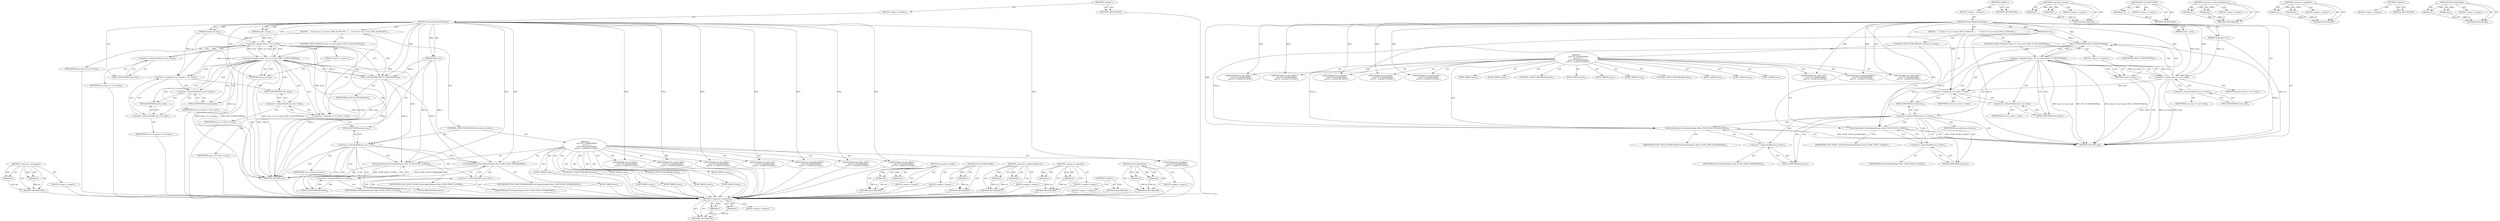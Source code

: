 digraph "FlowUpdateState" {
vulnerable_102 [label=<(METHOD,&lt;operator&gt;.assignment)>];
vulnerable_103 [label=<(PARAM,p1)>];
vulnerable_104 [label=<(PARAM,p2)>];
vulnerable_105 [label=<(BLOCK,&lt;empty&gt;,&lt;empty&gt;)>];
vulnerable_106 [label=<(METHOD_RETURN,ANY)>];
vulnerable_6 [label=<(METHOD,&lt;global&gt;)<SUB>1</SUB>>];
vulnerable_7 [label=<(BLOCK,&lt;empty&gt;,&lt;empty&gt;)<SUB>1</SUB>>];
vulnerable_8 [label=<(METHOD,StreamTcpPacketSetState)<SUB>1</SUB>>];
vulnerable_9 [label=<(PARAM,Packet *p)<SUB>1</SUB>>];
vulnerable_10 [label=<(PARAM,TcpSession *ssn)<SUB>1</SUB>>];
vulnerable_11 [label=<(PARAM,uint8_t state)<SUB>2</SUB>>];
vulnerable_12 [label=<(BLOCK,{
     if (state == ssn-&gt;state || PKT_IS_PSEUDO...,{
     if (state == ssn-&gt;state || PKT_IS_PSEUDO...)<SUB>3</SUB>>];
vulnerable_13 [label=<(CONTROL_STRUCTURE,IF,if (state == ssn-&gt;state || PKT_IS_PSEUDOPKT(p)))<SUB>4</SUB>>];
vulnerable_14 [label=<(&lt;operator&gt;.logicalOr,state == ssn-&gt;state || PKT_IS_PSEUDOPKT(p))<SUB>4</SUB>>];
vulnerable_15 [label=<(&lt;operator&gt;.equals,state == ssn-&gt;state)<SUB>4</SUB>>];
vulnerable_16 [label=<(IDENTIFIER,state,state == ssn-&gt;state)<SUB>4</SUB>>];
vulnerable_17 [label=<(&lt;operator&gt;.indirectFieldAccess,ssn-&gt;state)<SUB>4</SUB>>];
vulnerable_18 [label=<(IDENTIFIER,ssn,state == ssn-&gt;state)<SUB>4</SUB>>];
vulnerable_19 [label=<(FIELD_IDENTIFIER,state,state)<SUB>4</SUB>>];
vulnerable_20 [label=<(PKT_IS_PSEUDOPKT,PKT_IS_PSEUDOPKT(p))<SUB>4</SUB>>];
vulnerable_21 [label=<(IDENTIFIER,p,PKT_IS_PSEUDOPKT(p))<SUB>4</SUB>>];
vulnerable_22 [label=<(BLOCK,&lt;empty&gt;,&lt;empty&gt;)<SUB>5</SUB>>];
vulnerable_23 [label=<(RETURN,return;,return;)<SUB>5</SUB>>];
vulnerable_24 [label=<(&lt;operator&gt;.assignment,ssn-&gt;state = state)<SUB>7</SUB>>];
vulnerable_25 [label=<(&lt;operator&gt;.indirectFieldAccess,ssn-&gt;state)<SUB>7</SUB>>];
vulnerable_26 [label=<(IDENTIFIER,ssn,ssn-&gt;state = state)<SUB>7</SUB>>];
vulnerable_27 [label=<(FIELD_IDENTIFIER,state,state)<SUB>7</SUB>>];
vulnerable_28 [label=<(IDENTIFIER,state,ssn-&gt;state = state)<SUB>7</SUB>>];
vulnerable_29 [label=<(CONTROL_STRUCTURE,SWITCH,switch(ssn-&gt;state))<SUB>10</SUB>>];
vulnerable_30 [label=<(&lt;operator&gt;.indirectFieldAccess,ssn-&gt;state)<SUB>10</SUB>>];
vulnerable_31 [label=<(IDENTIFIER,ssn,switch(ssn-&gt;state))<SUB>10</SUB>>];
vulnerable_32 [label=<(FIELD_IDENTIFIER,state,state)<SUB>10</SUB>>];
vulnerable_33 [label="<(BLOCK,{
        case TCP_ESTABLISHED:
        case TC...,{
        case TCP_ESTABLISHED:
        case TC...)<SUB>10</SUB>>"];
vulnerable_34 [label=<(JUMP_TARGET,case)<SUB>11</SUB>>];
vulnerable_35 [label="<(IDENTIFIER,TCP_ESTABLISHED,{
        case TCP_ESTABLISHED:
        case TC...)<SUB>11</SUB>>"];
vulnerable_36 [label=<(JUMP_TARGET,case)<SUB>12</SUB>>];
vulnerable_37 [label="<(IDENTIFIER,TCP_FIN_WAIT1,{
        case TCP_ESTABLISHED:
        case TC...)<SUB>12</SUB>>"];
vulnerable_38 [label=<(JUMP_TARGET,case)<SUB>13</SUB>>];
vulnerable_39 [label="<(IDENTIFIER,TCP_FIN_WAIT2,{
        case TCP_ESTABLISHED:
        case TC...)<SUB>13</SUB>>"];
vulnerable_40 [label=<(JUMP_TARGET,case)<SUB>14</SUB>>];
vulnerable_41 [label="<(IDENTIFIER,TCP_CLOSING,{
        case TCP_ESTABLISHED:
        case TC...)<SUB>14</SUB>>"];
vulnerable_42 [label=<(JUMP_TARGET,case)<SUB>15</SUB>>];
vulnerable_43 [label="<(IDENTIFIER,TCP_CLOSE_WAIT,{
        case TCP_ESTABLISHED:
        case TC...)<SUB>15</SUB>>"];
vulnerable_44 [label=<(FlowUpdateState,FlowUpdateState(p-&gt;flow, FLOW_STATE_ESTABLISHED))<SUB>16</SUB>>];
vulnerable_45 [label=<(&lt;operator&gt;.indirectFieldAccess,p-&gt;flow)<SUB>16</SUB>>];
vulnerable_46 [label=<(IDENTIFIER,p,FlowUpdateState(p-&gt;flow, FLOW_STATE_ESTABLISHED))<SUB>16</SUB>>];
vulnerable_47 [label=<(FIELD_IDENTIFIER,flow,flow)<SUB>16</SUB>>];
vulnerable_48 [label=<(IDENTIFIER,FLOW_STATE_ESTABLISHED,FlowUpdateState(p-&gt;flow, FLOW_STATE_ESTABLISHED))<SUB>16</SUB>>];
vulnerable_49 [label=<(CONTROL_STRUCTURE,BREAK,break;)<SUB>17</SUB>>];
vulnerable_50 [label=<(JUMP_TARGET,case)<SUB>18</SUB>>];
vulnerable_51 [label="<(IDENTIFIER,TCP_LAST_ACK,{
        case TCP_ESTABLISHED:
        case TC...)<SUB>18</SUB>>"];
vulnerable_52 [label=<(JUMP_TARGET,case)<SUB>19</SUB>>];
vulnerable_53 [label="<(IDENTIFIER,TCP_TIME_WAIT,{
        case TCP_ESTABLISHED:
        case TC...)<SUB>19</SUB>>"];
vulnerable_54 [label=<(JUMP_TARGET,case)<SUB>20</SUB>>];
vulnerable_55 [label="<(IDENTIFIER,TCP_CLOSED,{
        case TCP_ESTABLISHED:
        case TC...)<SUB>20</SUB>>"];
vulnerable_56 [label=<(FlowUpdateState,FlowUpdateState(p-&gt;flow, FLOW_STATE_CLOSED))<SUB>21</SUB>>];
vulnerable_57 [label=<(&lt;operator&gt;.indirectFieldAccess,p-&gt;flow)<SUB>21</SUB>>];
vulnerable_58 [label=<(IDENTIFIER,p,FlowUpdateState(p-&gt;flow, FLOW_STATE_CLOSED))<SUB>21</SUB>>];
vulnerable_59 [label=<(FIELD_IDENTIFIER,flow,flow)<SUB>21</SUB>>];
vulnerable_60 [label=<(IDENTIFIER,FLOW_STATE_CLOSED,FlowUpdateState(p-&gt;flow, FLOW_STATE_CLOSED))<SUB>21</SUB>>];
vulnerable_61 [label=<(CONTROL_STRUCTURE,BREAK,break;)<SUB>22</SUB>>];
vulnerable_62 [label=<(METHOD_RETURN,void)<SUB>1</SUB>>];
vulnerable_64 [label=<(METHOD_RETURN,ANY)<SUB>1</SUB>>];
vulnerable_88 [label=<(METHOD,&lt;operator&gt;.equals)>];
vulnerable_89 [label=<(PARAM,p1)>];
vulnerable_90 [label=<(PARAM,p2)>];
vulnerable_91 [label=<(BLOCK,&lt;empty&gt;,&lt;empty&gt;)>];
vulnerable_92 [label=<(METHOD_RETURN,ANY)>];
vulnerable_98 [label=<(METHOD,PKT_IS_PSEUDOPKT)>];
vulnerable_99 [label=<(PARAM,p1)>];
vulnerable_100 [label=<(BLOCK,&lt;empty&gt;,&lt;empty&gt;)>];
vulnerable_101 [label=<(METHOD_RETURN,ANY)>];
vulnerable_93 [label=<(METHOD,&lt;operator&gt;.indirectFieldAccess)>];
vulnerable_94 [label=<(PARAM,p1)>];
vulnerable_95 [label=<(PARAM,p2)>];
vulnerable_96 [label=<(BLOCK,&lt;empty&gt;,&lt;empty&gt;)>];
vulnerable_97 [label=<(METHOD_RETURN,ANY)>];
vulnerable_83 [label=<(METHOD,&lt;operator&gt;.logicalOr)>];
vulnerable_84 [label=<(PARAM,p1)>];
vulnerable_85 [label=<(PARAM,p2)>];
vulnerable_86 [label=<(BLOCK,&lt;empty&gt;,&lt;empty&gt;)>];
vulnerable_87 [label=<(METHOD_RETURN,ANY)>];
vulnerable_77 [label=<(METHOD,&lt;global&gt;)<SUB>1</SUB>>];
vulnerable_78 [label=<(BLOCK,&lt;empty&gt;,&lt;empty&gt;)>];
vulnerable_79 [label=<(METHOD_RETURN,ANY)>];
vulnerable_107 [label=<(METHOD,FlowUpdateState)>];
vulnerable_108 [label=<(PARAM,p1)>];
vulnerable_109 [label=<(PARAM,p2)>];
vulnerable_110 [label=<(BLOCK,&lt;empty&gt;,&lt;empty&gt;)>];
vulnerable_111 [label=<(METHOD_RETURN,ANY)>];
fixed_109 [label=<(METHOD,&lt;operator&gt;.assignment)>];
fixed_110 [label=<(PARAM,p1)>];
fixed_111 [label=<(PARAM,p2)>];
fixed_112 [label=<(BLOCK,&lt;empty&gt;,&lt;empty&gt;)>];
fixed_113 [label=<(METHOD_RETURN,ANY)>];
fixed_6 [label=<(METHOD,&lt;global&gt;)<SUB>1</SUB>>];
fixed_7 [label=<(BLOCK,&lt;empty&gt;,&lt;empty&gt;)<SUB>1</SUB>>];
fixed_8 [label=<(METHOD,StreamTcpPacketSetState)<SUB>1</SUB>>];
fixed_9 [label=<(PARAM,Packet *p)<SUB>1</SUB>>];
fixed_10 [label=<(PARAM,TcpSession *ssn)<SUB>1</SUB>>];
fixed_11 [label=<(PARAM,uint8_t state)<SUB>2</SUB>>];
fixed_12 [label=<(BLOCK,{
     if (state == ssn-&gt;state || PKT_IS_PSEUDO...,{
     if (state == ssn-&gt;state || PKT_IS_PSEUDO...)<SUB>3</SUB>>];
fixed_13 [label=<(CONTROL_STRUCTURE,IF,if (state == ssn-&gt;state || PKT_IS_PSEUDOPKT(p)))<SUB>4</SUB>>];
fixed_14 [label=<(&lt;operator&gt;.logicalOr,state == ssn-&gt;state || PKT_IS_PSEUDOPKT(p))<SUB>4</SUB>>];
fixed_15 [label=<(&lt;operator&gt;.equals,state == ssn-&gt;state)<SUB>4</SUB>>];
fixed_16 [label=<(IDENTIFIER,state,state == ssn-&gt;state)<SUB>4</SUB>>];
fixed_17 [label=<(&lt;operator&gt;.indirectFieldAccess,ssn-&gt;state)<SUB>4</SUB>>];
fixed_18 [label=<(IDENTIFIER,ssn,state == ssn-&gt;state)<SUB>4</SUB>>];
fixed_19 [label=<(FIELD_IDENTIFIER,state,state)<SUB>4</SUB>>];
fixed_20 [label=<(PKT_IS_PSEUDOPKT,PKT_IS_PSEUDOPKT(p))<SUB>4</SUB>>];
fixed_21 [label=<(IDENTIFIER,p,PKT_IS_PSEUDOPKT(p))<SUB>4</SUB>>];
fixed_22 [label=<(BLOCK,&lt;empty&gt;,&lt;empty&gt;)<SUB>5</SUB>>];
fixed_23 [label=<(RETURN,return;,return;)<SUB>5</SUB>>];
fixed_24 [label=<(&lt;operator&gt;.assignment,ssn-&gt;pstate = ssn-&gt;state)<SUB>7</SUB>>];
fixed_25 [label=<(&lt;operator&gt;.indirectFieldAccess,ssn-&gt;pstate)<SUB>7</SUB>>];
fixed_26 [label=<(IDENTIFIER,ssn,ssn-&gt;pstate = ssn-&gt;state)<SUB>7</SUB>>];
fixed_27 [label=<(FIELD_IDENTIFIER,pstate,pstate)<SUB>7</SUB>>];
fixed_28 [label=<(&lt;operator&gt;.indirectFieldAccess,ssn-&gt;state)<SUB>7</SUB>>];
fixed_29 [label=<(IDENTIFIER,ssn,ssn-&gt;pstate = ssn-&gt;state)<SUB>7</SUB>>];
fixed_30 [label=<(FIELD_IDENTIFIER,state,state)<SUB>7</SUB>>];
fixed_31 [label=<(&lt;operator&gt;.assignment,ssn-&gt;state = state)<SUB>8</SUB>>];
fixed_32 [label=<(&lt;operator&gt;.indirectFieldAccess,ssn-&gt;state)<SUB>8</SUB>>];
fixed_33 [label=<(IDENTIFIER,ssn,ssn-&gt;state = state)<SUB>8</SUB>>];
fixed_34 [label=<(FIELD_IDENTIFIER,state,state)<SUB>8</SUB>>];
fixed_35 [label=<(IDENTIFIER,state,ssn-&gt;state = state)<SUB>8</SUB>>];
fixed_36 [label=<(CONTROL_STRUCTURE,SWITCH,switch(ssn-&gt;state))<SUB>11</SUB>>];
fixed_37 [label=<(&lt;operator&gt;.indirectFieldAccess,ssn-&gt;state)<SUB>11</SUB>>];
fixed_38 [label=<(IDENTIFIER,ssn,switch(ssn-&gt;state))<SUB>11</SUB>>];
fixed_39 [label=<(FIELD_IDENTIFIER,state,state)<SUB>11</SUB>>];
fixed_40 [label="<(BLOCK,{
        case TCP_ESTABLISHED:
        case TC...,{
        case TCP_ESTABLISHED:
        case TC...)<SUB>11</SUB>>"];
fixed_41 [label=<(JUMP_TARGET,case)<SUB>12</SUB>>];
fixed_42 [label="<(IDENTIFIER,TCP_ESTABLISHED,{
        case TCP_ESTABLISHED:
        case TC...)<SUB>12</SUB>>"];
fixed_43 [label=<(JUMP_TARGET,case)<SUB>13</SUB>>];
fixed_44 [label="<(IDENTIFIER,TCP_FIN_WAIT1,{
        case TCP_ESTABLISHED:
        case TC...)<SUB>13</SUB>>"];
fixed_45 [label=<(JUMP_TARGET,case)<SUB>14</SUB>>];
fixed_46 [label="<(IDENTIFIER,TCP_FIN_WAIT2,{
        case TCP_ESTABLISHED:
        case TC...)<SUB>14</SUB>>"];
fixed_47 [label=<(JUMP_TARGET,case)<SUB>15</SUB>>];
fixed_48 [label="<(IDENTIFIER,TCP_CLOSING,{
        case TCP_ESTABLISHED:
        case TC...)<SUB>15</SUB>>"];
fixed_49 [label=<(JUMP_TARGET,case)<SUB>16</SUB>>];
fixed_50 [label="<(IDENTIFIER,TCP_CLOSE_WAIT,{
        case TCP_ESTABLISHED:
        case TC...)<SUB>16</SUB>>"];
fixed_51 [label=<(FlowUpdateState,FlowUpdateState(p-&gt;flow, FLOW_STATE_ESTABLISHED))<SUB>17</SUB>>];
fixed_52 [label=<(&lt;operator&gt;.indirectFieldAccess,p-&gt;flow)<SUB>17</SUB>>];
fixed_53 [label=<(IDENTIFIER,p,FlowUpdateState(p-&gt;flow, FLOW_STATE_ESTABLISHED))<SUB>17</SUB>>];
fixed_54 [label=<(FIELD_IDENTIFIER,flow,flow)<SUB>17</SUB>>];
fixed_55 [label=<(IDENTIFIER,FLOW_STATE_ESTABLISHED,FlowUpdateState(p-&gt;flow, FLOW_STATE_ESTABLISHED))<SUB>17</SUB>>];
fixed_56 [label=<(CONTROL_STRUCTURE,BREAK,break;)<SUB>18</SUB>>];
fixed_57 [label=<(JUMP_TARGET,case)<SUB>19</SUB>>];
fixed_58 [label="<(IDENTIFIER,TCP_LAST_ACK,{
        case TCP_ESTABLISHED:
        case TC...)<SUB>19</SUB>>"];
fixed_59 [label=<(JUMP_TARGET,case)<SUB>20</SUB>>];
fixed_60 [label="<(IDENTIFIER,TCP_TIME_WAIT,{
        case TCP_ESTABLISHED:
        case TC...)<SUB>20</SUB>>"];
fixed_61 [label=<(JUMP_TARGET,case)<SUB>21</SUB>>];
fixed_62 [label="<(IDENTIFIER,TCP_CLOSED,{
        case TCP_ESTABLISHED:
        case TC...)<SUB>21</SUB>>"];
fixed_63 [label=<(FlowUpdateState,FlowUpdateState(p-&gt;flow, FLOW_STATE_CLOSED))<SUB>22</SUB>>];
fixed_64 [label=<(&lt;operator&gt;.indirectFieldAccess,p-&gt;flow)<SUB>22</SUB>>];
fixed_65 [label=<(IDENTIFIER,p,FlowUpdateState(p-&gt;flow, FLOW_STATE_CLOSED))<SUB>22</SUB>>];
fixed_66 [label=<(FIELD_IDENTIFIER,flow,flow)<SUB>22</SUB>>];
fixed_67 [label=<(IDENTIFIER,FLOW_STATE_CLOSED,FlowUpdateState(p-&gt;flow, FLOW_STATE_CLOSED))<SUB>22</SUB>>];
fixed_68 [label=<(CONTROL_STRUCTURE,BREAK,break;)<SUB>23</SUB>>];
fixed_69 [label=<(METHOD_RETURN,void)<SUB>1</SUB>>];
fixed_71 [label=<(METHOD_RETURN,ANY)<SUB>1</SUB>>];
fixed_95 [label=<(METHOD,&lt;operator&gt;.equals)>];
fixed_96 [label=<(PARAM,p1)>];
fixed_97 [label=<(PARAM,p2)>];
fixed_98 [label=<(BLOCK,&lt;empty&gt;,&lt;empty&gt;)>];
fixed_99 [label=<(METHOD_RETURN,ANY)>];
fixed_105 [label=<(METHOD,PKT_IS_PSEUDOPKT)>];
fixed_106 [label=<(PARAM,p1)>];
fixed_107 [label=<(BLOCK,&lt;empty&gt;,&lt;empty&gt;)>];
fixed_108 [label=<(METHOD_RETURN,ANY)>];
fixed_100 [label=<(METHOD,&lt;operator&gt;.indirectFieldAccess)>];
fixed_101 [label=<(PARAM,p1)>];
fixed_102 [label=<(PARAM,p2)>];
fixed_103 [label=<(BLOCK,&lt;empty&gt;,&lt;empty&gt;)>];
fixed_104 [label=<(METHOD_RETURN,ANY)>];
fixed_90 [label=<(METHOD,&lt;operator&gt;.logicalOr)>];
fixed_91 [label=<(PARAM,p1)>];
fixed_92 [label=<(PARAM,p2)>];
fixed_93 [label=<(BLOCK,&lt;empty&gt;,&lt;empty&gt;)>];
fixed_94 [label=<(METHOD_RETURN,ANY)>];
fixed_84 [label=<(METHOD,&lt;global&gt;)<SUB>1</SUB>>];
fixed_85 [label=<(BLOCK,&lt;empty&gt;,&lt;empty&gt;)>];
fixed_86 [label=<(METHOD_RETURN,ANY)>];
fixed_114 [label=<(METHOD,FlowUpdateState)>];
fixed_115 [label=<(PARAM,p1)>];
fixed_116 [label=<(PARAM,p2)>];
fixed_117 [label=<(BLOCK,&lt;empty&gt;,&lt;empty&gt;)>];
fixed_118 [label=<(METHOD_RETURN,ANY)>];
vulnerable_102 -> vulnerable_103  [key=0, label="AST: "];
vulnerable_102 -> vulnerable_103  [key=1, label="DDG: "];
vulnerable_102 -> vulnerable_105  [key=0, label="AST: "];
vulnerable_102 -> vulnerable_104  [key=0, label="AST: "];
vulnerable_102 -> vulnerable_104  [key=1, label="DDG: "];
vulnerable_102 -> vulnerable_106  [key=0, label="AST: "];
vulnerable_102 -> vulnerable_106  [key=1, label="CFG: "];
vulnerable_103 -> vulnerable_106  [key=0, label="DDG: p1"];
vulnerable_104 -> vulnerable_106  [key=0, label="DDG: p2"];
vulnerable_6 -> vulnerable_7  [key=0, label="AST: "];
vulnerable_6 -> vulnerable_64  [key=0, label="AST: "];
vulnerable_6 -> vulnerable_64  [key=1, label="CFG: "];
vulnerable_7 -> vulnerable_8  [key=0, label="AST: "];
vulnerable_8 -> vulnerable_9  [key=0, label="AST: "];
vulnerable_8 -> vulnerable_9  [key=1, label="DDG: "];
vulnerable_8 -> vulnerable_10  [key=0, label="AST: "];
vulnerable_8 -> vulnerable_10  [key=1, label="DDG: "];
vulnerable_8 -> vulnerable_11  [key=0, label="AST: "];
vulnerable_8 -> vulnerable_11  [key=1, label="DDG: "];
vulnerable_8 -> vulnerable_12  [key=0, label="AST: "];
vulnerable_8 -> vulnerable_62  [key=0, label="AST: "];
vulnerable_8 -> vulnerable_19  [key=0, label="CFG: "];
vulnerable_8 -> vulnerable_24  [key=0, label="DDG: "];
vulnerable_8 -> vulnerable_23  [key=0, label="DDG: "];
vulnerable_8 -> vulnerable_35  [key=0, label="DDG: "];
vulnerable_8 -> vulnerable_37  [key=0, label="DDG: "];
vulnerable_8 -> vulnerable_39  [key=0, label="DDG: "];
vulnerable_8 -> vulnerable_41  [key=0, label="DDG: "];
vulnerable_8 -> vulnerable_43  [key=0, label="DDG: "];
vulnerable_8 -> vulnerable_51  [key=0, label="DDG: "];
vulnerable_8 -> vulnerable_53  [key=0, label="DDG: "];
vulnerable_8 -> vulnerable_55  [key=0, label="DDG: "];
vulnerable_8 -> vulnerable_15  [key=0, label="DDG: "];
vulnerable_8 -> vulnerable_20  [key=0, label="DDG: "];
vulnerable_8 -> vulnerable_44  [key=0, label="DDG: "];
vulnerable_8 -> vulnerable_56  [key=0, label="DDG: "];
vulnerable_9 -> vulnerable_62  [key=0, label="DDG: p"];
vulnerable_9 -> vulnerable_20  [key=0, label="DDG: p"];
vulnerable_9 -> vulnerable_44  [key=0, label="DDG: p"];
vulnerable_9 -> vulnerable_56  [key=0, label="DDG: p"];
vulnerable_10 -> vulnerable_62  [key=0, label="DDG: ssn"];
vulnerable_10 -> vulnerable_15  [key=0, label="DDG: ssn"];
vulnerable_11 -> vulnerable_15  [key=0, label="DDG: state"];
vulnerable_12 -> vulnerable_13  [key=0, label="AST: "];
vulnerable_12 -> vulnerable_24  [key=0, label="AST: "];
vulnerable_12 -> vulnerable_29  [key=0, label="AST: "];
vulnerable_13 -> vulnerable_14  [key=0, label="AST: "];
vulnerable_13 -> vulnerable_22  [key=0, label="AST: "];
vulnerable_14 -> vulnerable_15  [key=0, label="AST: "];
vulnerable_14 -> vulnerable_20  [key=0, label="AST: "];
vulnerable_14 -> vulnerable_23  [key=0, label="CFG: "];
vulnerable_14 -> vulnerable_23  [key=1, label="CDG: "];
vulnerable_14 -> vulnerable_27  [key=0, label="CFG: "];
vulnerable_14 -> vulnerable_27  [key=1, label="CDG: "];
vulnerable_14 -> vulnerable_62  [key=0, label="DDG: state == ssn-&gt;state"];
vulnerable_14 -> vulnerable_62  [key=1, label="DDG: PKT_IS_PSEUDOPKT(p)"];
vulnerable_14 -> vulnerable_62  [key=2, label="DDG: state == ssn-&gt;state || PKT_IS_PSEUDOPKT(p)"];
vulnerable_14 -> vulnerable_24  [key=0, label="CDG: "];
vulnerable_14 -> vulnerable_30  [key=0, label="CDG: "];
vulnerable_14 -> vulnerable_32  [key=0, label="CDG: "];
vulnerable_14 -> vulnerable_25  [key=0, label="CDG: "];
vulnerable_15 -> vulnerable_16  [key=0, label="AST: "];
vulnerable_15 -> vulnerable_17  [key=0, label="AST: "];
vulnerable_15 -> vulnerable_14  [key=0, label="CFG: "];
vulnerable_15 -> vulnerable_14  [key=1, label="DDG: state"];
vulnerable_15 -> vulnerable_14  [key=2, label="DDG: ssn-&gt;state"];
vulnerable_15 -> vulnerable_20  [key=0, label="CFG: "];
vulnerable_15 -> vulnerable_20  [key=1, label="CDG: "];
vulnerable_15 -> vulnerable_62  [key=0, label="DDG: state"];
vulnerable_15 -> vulnerable_62  [key=1, label="DDG: ssn-&gt;state"];
vulnerable_15 -> vulnerable_24  [key=0, label="DDG: state"];
vulnerable_17 -> vulnerable_18  [key=0, label="AST: "];
vulnerable_17 -> vulnerable_19  [key=0, label="AST: "];
vulnerable_17 -> vulnerable_15  [key=0, label="CFG: "];
vulnerable_19 -> vulnerable_17  [key=0, label="CFG: "];
vulnerable_20 -> vulnerable_21  [key=0, label="AST: "];
vulnerable_20 -> vulnerable_14  [key=0, label="CFG: "];
vulnerable_20 -> vulnerable_14  [key=1, label="DDG: p"];
vulnerable_20 -> vulnerable_62  [key=0, label="DDG: p"];
vulnerable_20 -> vulnerable_44  [key=0, label="DDG: p"];
vulnerable_20 -> vulnerable_56  [key=0, label="DDG: p"];
vulnerable_22 -> vulnerable_23  [key=0, label="AST: "];
vulnerable_23 -> vulnerable_62  [key=0, label="CFG: "];
vulnerable_23 -> vulnerable_62  [key=1, label="DDG: &lt;RET&gt;"];
vulnerable_24 -> vulnerable_25  [key=0, label="AST: "];
vulnerable_24 -> vulnerable_28  [key=0, label="AST: "];
vulnerable_24 -> vulnerable_32  [key=0, label="CFG: "];
vulnerable_25 -> vulnerable_26  [key=0, label="AST: "];
vulnerable_25 -> vulnerable_27  [key=0, label="AST: "];
vulnerable_25 -> vulnerable_24  [key=0, label="CFG: "];
vulnerable_27 -> vulnerable_25  [key=0, label="CFG: "];
vulnerable_29 -> vulnerable_30  [key=0, label="AST: "];
vulnerable_29 -> vulnerable_33  [key=0, label="AST: "];
vulnerable_30 -> vulnerable_31  [key=0, label="AST: "];
vulnerable_30 -> vulnerable_32  [key=0, label="AST: "];
vulnerable_30 -> vulnerable_62  [key=0, label="CFG: "];
vulnerable_30 -> vulnerable_47  [key=0, label="CFG: "];
vulnerable_30 -> vulnerable_47  [key=1, label="CDG: "];
vulnerable_30 -> vulnerable_59  [key=0, label="CFG: "];
vulnerable_30 -> vulnerable_59  [key=1, label="CDG: "];
vulnerable_30 -> vulnerable_57  [key=0, label="CDG: "];
vulnerable_30 -> vulnerable_56  [key=0, label="CDG: "];
vulnerable_30 -> vulnerable_45  [key=0, label="CDG: "];
vulnerable_30 -> vulnerable_44  [key=0, label="CDG: "];
vulnerable_32 -> vulnerable_30  [key=0, label="CFG: "];
vulnerable_33 -> vulnerable_34  [key=0, label="AST: "];
vulnerable_33 -> vulnerable_35  [key=0, label="AST: "];
vulnerable_33 -> vulnerable_36  [key=0, label="AST: "];
vulnerable_33 -> vulnerable_37  [key=0, label="AST: "];
vulnerable_33 -> vulnerable_38  [key=0, label="AST: "];
vulnerable_33 -> vulnerable_39  [key=0, label="AST: "];
vulnerable_33 -> vulnerable_40  [key=0, label="AST: "];
vulnerable_33 -> vulnerable_41  [key=0, label="AST: "];
vulnerable_33 -> vulnerable_42  [key=0, label="AST: "];
vulnerable_33 -> vulnerable_43  [key=0, label="AST: "];
vulnerable_33 -> vulnerable_44  [key=0, label="AST: "];
vulnerable_33 -> vulnerable_49  [key=0, label="AST: "];
vulnerable_33 -> vulnerable_50  [key=0, label="AST: "];
vulnerable_33 -> vulnerable_51  [key=0, label="AST: "];
vulnerable_33 -> vulnerable_52  [key=0, label="AST: "];
vulnerable_33 -> vulnerable_53  [key=0, label="AST: "];
vulnerable_33 -> vulnerable_54  [key=0, label="AST: "];
vulnerable_33 -> vulnerable_55  [key=0, label="AST: "];
vulnerable_33 -> vulnerable_56  [key=0, label="AST: "];
vulnerable_33 -> vulnerable_61  [key=0, label="AST: "];
vulnerable_44 -> vulnerable_45  [key=0, label="AST: "];
vulnerable_44 -> vulnerable_48  [key=0, label="AST: "];
vulnerable_44 -> vulnerable_62  [key=0, label="CFG: "];
vulnerable_44 -> vulnerable_62  [key=1, label="DDG: FLOW_STATE_ESTABLISHED"];
vulnerable_45 -> vulnerable_46  [key=0, label="AST: "];
vulnerable_45 -> vulnerable_47  [key=0, label="AST: "];
vulnerable_45 -> vulnerable_44  [key=0, label="CFG: "];
vulnerable_47 -> vulnerable_45  [key=0, label="CFG: "];
vulnerable_56 -> vulnerable_57  [key=0, label="AST: "];
vulnerable_56 -> vulnerable_60  [key=0, label="AST: "];
vulnerable_56 -> vulnerable_62  [key=0, label="CFG: "];
vulnerable_56 -> vulnerable_62  [key=1, label="DDG: FLOW_STATE_CLOSED"];
vulnerable_57 -> vulnerable_58  [key=0, label="AST: "];
vulnerable_57 -> vulnerable_59  [key=0, label="AST: "];
vulnerable_57 -> vulnerable_56  [key=0, label="CFG: "];
vulnerable_59 -> vulnerable_57  [key=0, label="CFG: "];
vulnerable_88 -> vulnerable_89  [key=0, label="AST: "];
vulnerable_88 -> vulnerable_89  [key=1, label="DDG: "];
vulnerable_88 -> vulnerable_91  [key=0, label="AST: "];
vulnerable_88 -> vulnerable_90  [key=0, label="AST: "];
vulnerable_88 -> vulnerable_90  [key=1, label="DDG: "];
vulnerable_88 -> vulnerable_92  [key=0, label="AST: "];
vulnerable_88 -> vulnerable_92  [key=1, label="CFG: "];
vulnerable_89 -> vulnerable_92  [key=0, label="DDG: p1"];
vulnerable_90 -> vulnerable_92  [key=0, label="DDG: p2"];
vulnerable_98 -> vulnerable_99  [key=0, label="AST: "];
vulnerable_98 -> vulnerable_99  [key=1, label="DDG: "];
vulnerable_98 -> vulnerable_100  [key=0, label="AST: "];
vulnerable_98 -> vulnerable_101  [key=0, label="AST: "];
vulnerable_98 -> vulnerable_101  [key=1, label="CFG: "];
vulnerable_99 -> vulnerable_101  [key=0, label="DDG: p1"];
vulnerable_93 -> vulnerable_94  [key=0, label="AST: "];
vulnerable_93 -> vulnerable_94  [key=1, label="DDG: "];
vulnerable_93 -> vulnerable_96  [key=0, label="AST: "];
vulnerable_93 -> vulnerable_95  [key=0, label="AST: "];
vulnerable_93 -> vulnerable_95  [key=1, label="DDG: "];
vulnerable_93 -> vulnerable_97  [key=0, label="AST: "];
vulnerable_93 -> vulnerable_97  [key=1, label="CFG: "];
vulnerable_94 -> vulnerable_97  [key=0, label="DDG: p1"];
vulnerable_95 -> vulnerable_97  [key=0, label="DDG: p2"];
vulnerable_83 -> vulnerable_84  [key=0, label="AST: "];
vulnerable_83 -> vulnerable_84  [key=1, label="DDG: "];
vulnerable_83 -> vulnerable_86  [key=0, label="AST: "];
vulnerable_83 -> vulnerable_85  [key=0, label="AST: "];
vulnerable_83 -> vulnerable_85  [key=1, label="DDG: "];
vulnerable_83 -> vulnerable_87  [key=0, label="AST: "];
vulnerable_83 -> vulnerable_87  [key=1, label="CFG: "];
vulnerable_84 -> vulnerable_87  [key=0, label="DDG: p1"];
vulnerable_85 -> vulnerable_87  [key=0, label="DDG: p2"];
vulnerable_77 -> vulnerable_78  [key=0, label="AST: "];
vulnerable_77 -> vulnerable_79  [key=0, label="AST: "];
vulnerable_77 -> vulnerable_79  [key=1, label="CFG: "];
vulnerable_107 -> vulnerable_108  [key=0, label="AST: "];
vulnerable_107 -> vulnerable_108  [key=1, label="DDG: "];
vulnerable_107 -> vulnerable_110  [key=0, label="AST: "];
vulnerable_107 -> vulnerable_109  [key=0, label="AST: "];
vulnerable_107 -> vulnerable_109  [key=1, label="DDG: "];
vulnerable_107 -> vulnerable_111  [key=0, label="AST: "];
vulnerable_107 -> vulnerable_111  [key=1, label="CFG: "];
vulnerable_108 -> vulnerable_111  [key=0, label="DDG: p1"];
vulnerable_109 -> vulnerable_111  [key=0, label="DDG: p2"];
fixed_109 -> fixed_110  [key=0, label="AST: "];
fixed_109 -> fixed_110  [key=1, label="DDG: "];
fixed_109 -> fixed_112  [key=0, label="AST: "];
fixed_109 -> fixed_111  [key=0, label="AST: "];
fixed_109 -> fixed_111  [key=1, label="DDG: "];
fixed_109 -> fixed_113  [key=0, label="AST: "];
fixed_109 -> fixed_113  [key=1, label="CFG: "];
fixed_110 -> fixed_113  [key=0, label="DDG: p1"];
fixed_111 -> fixed_113  [key=0, label="DDG: p2"];
fixed_112 -> vulnerable_102  [key=0];
fixed_113 -> vulnerable_102  [key=0];
fixed_6 -> fixed_7  [key=0, label="AST: "];
fixed_6 -> fixed_71  [key=0, label="AST: "];
fixed_6 -> fixed_71  [key=1, label="CFG: "];
fixed_7 -> fixed_8  [key=0, label="AST: "];
fixed_8 -> fixed_9  [key=0, label="AST: "];
fixed_8 -> fixed_9  [key=1, label="DDG: "];
fixed_8 -> fixed_10  [key=0, label="AST: "];
fixed_8 -> fixed_10  [key=1, label="DDG: "];
fixed_8 -> fixed_11  [key=0, label="AST: "];
fixed_8 -> fixed_11  [key=1, label="DDG: "];
fixed_8 -> fixed_12  [key=0, label="AST: "];
fixed_8 -> fixed_69  [key=0, label="AST: "];
fixed_8 -> fixed_19  [key=0, label="CFG: "];
fixed_8 -> fixed_31  [key=0, label="DDG: "];
fixed_8 -> fixed_23  [key=0, label="DDG: "];
fixed_8 -> fixed_42  [key=0, label="DDG: "];
fixed_8 -> fixed_44  [key=0, label="DDG: "];
fixed_8 -> fixed_46  [key=0, label="DDG: "];
fixed_8 -> fixed_48  [key=0, label="DDG: "];
fixed_8 -> fixed_50  [key=0, label="DDG: "];
fixed_8 -> fixed_58  [key=0, label="DDG: "];
fixed_8 -> fixed_60  [key=0, label="DDG: "];
fixed_8 -> fixed_62  [key=0, label="DDG: "];
fixed_8 -> fixed_15  [key=0, label="DDG: "];
fixed_8 -> fixed_20  [key=0, label="DDG: "];
fixed_8 -> fixed_51  [key=0, label="DDG: "];
fixed_8 -> fixed_63  [key=0, label="DDG: "];
fixed_9 -> fixed_69  [key=0, label="DDG: p"];
fixed_9 -> fixed_20  [key=0, label="DDG: p"];
fixed_9 -> fixed_51  [key=0, label="DDG: p"];
fixed_9 -> fixed_63  [key=0, label="DDG: p"];
fixed_10 -> fixed_69  [key=0, label="DDG: ssn"];
fixed_10 -> fixed_24  [key=0, label="DDG: ssn"];
fixed_10 -> fixed_15  [key=0, label="DDG: ssn"];
fixed_11 -> fixed_15  [key=0, label="DDG: state"];
fixed_12 -> fixed_13  [key=0, label="AST: "];
fixed_12 -> fixed_24  [key=0, label="AST: "];
fixed_12 -> fixed_31  [key=0, label="AST: "];
fixed_12 -> fixed_36  [key=0, label="AST: "];
fixed_13 -> fixed_14  [key=0, label="AST: "];
fixed_13 -> fixed_22  [key=0, label="AST: "];
fixed_14 -> fixed_15  [key=0, label="AST: "];
fixed_14 -> fixed_20  [key=0, label="AST: "];
fixed_14 -> fixed_23  [key=0, label="CFG: "];
fixed_14 -> fixed_23  [key=1, label="CDG: "];
fixed_14 -> fixed_27  [key=0, label="CFG: "];
fixed_14 -> fixed_27  [key=1, label="CDG: "];
fixed_14 -> fixed_69  [key=0, label="DDG: state == ssn-&gt;state"];
fixed_14 -> fixed_69  [key=1, label="DDG: PKT_IS_PSEUDOPKT(p)"];
fixed_14 -> fixed_69  [key=2, label="DDG: state == ssn-&gt;state || PKT_IS_PSEUDOPKT(p)"];
fixed_14 -> fixed_24  [key=0, label="CDG: "];
fixed_14 -> fixed_30  [key=0, label="CDG: "];
fixed_14 -> fixed_34  [key=0, label="CDG: "];
fixed_14 -> fixed_32  [key=0, label="CDG: "];
fixed_14 -> fixed_28  [key=0, label="CDG: "];
fixed_14 -> fixed_37  [key=0, label="CDG: "];
fixed_14 -> fixed_25  [key=0, label="CDG: "];
fixed_14 -> fixed_39  [key=0, label="CDG: "];
fixed_14 -> fixed_31  [key=0, label="CDG: "];
fixed_15 -> fixed_16  [key=0, label="AST: "];
fixed_15 -> fixed_17  [key=0, label="AST: "];
fixed_15 -> fixed_14  [key=0, label="CFG: "];
fixed_15 -> fixed_14  [key=1, label="DDG: state"];
fixed_15 -> fixed_14  [key=2, label="DDG: ssn-&gt;state"];
fixed_15 -> fixed_20  [key=0, label="CFG: "];
fixed_15 -> fixed_20  [key=1, label="CDG: "];
fixed_15 -> fixed_69  [key=0, label="DDG: state"];
fixed_15 -> fixed_69  [key=1, label="DDG: ssn-&gt;state"];
fixed_15 -> fixed_24  [key=0, label="DDG: ssn-&gt;state"];
fixed_15 -> fixed_31  [key=0, label="DDG: state"];
fixed_16 -> vulnerable_102  [key=0];
fixed_17 -> fixed_18  [key=0, label="AST: "];
fixed_17 -> fixed_19  [key=0, label="AST: "];
fixed_17 -> fixed_15  [key=0, label="CFG: "];
fixed_18 -> vulnerable_102  [key=0];
fixed_19 -> fixed_17  [key=0, label="CFG: "];
fixed_20 -> fixed_21  [key=0, label="AST: "];
fixed_20 -> fixed_14  [key=0, label="CFG: "];
fixed_20 -> fixed_14  [key=1, label="DDG: p"];
fixed_20 -> fixed_69  [key=0, label="DDG: p"];
fixed_20 -> fixed_51  [key=0, label="DDG: p"];
fixed_20 -> fixed_63  [key=0, label="DDG: p"];
fixed_21 -> vulnerable_102  [key=0];
fixed_22 -> fixed_23  [key=0, label="AST: "];
fixed_23 -> fixed_69  [key=0, label="CFG: "];
fixed_23 -> fixed_69  [key=1, label="DDG: &lt;RET&gt;"];
fixed_24 -> fixed_25  [key=0, label="AST: "];
fixed_24 -> fixed_28  [key=0, label="AST: "];
fixed_24 -> fixed_34  [key=0, label="CFG: "];
fixed_25 -> fixed_26  [key=0, label="AST: "];
fixed_25 -> fixed_27  [key=0, label="AST: "];
fixed_25 -> fixed_30  [key=0, label="CFG: "];
fixed_26 -> vulnerable_102  [key=0];
fixed_27 -> fixed_25  [key=0, label="CFG: "];
fixed_28 -> fixed_29  [key=0, label="AST: "];
fixed_28 -> fixed_30  [key=0, label="AST: "];
fixed_28 -> fixed_24  [key=0, label="CFG: "];
fixed_29 -> vulnerable_102  [key=0];
fixed_30 -> fixed_28  [key=0, label="CFG: "];
fixed_31 -> fixed_32  [key=0, label="AST: "];
fixed_31 -> fixed_35  [key=0, label="AST: "];
fixed_31 -> fixed_39  [key=0, label="CFG: "];
fixed_32 -> fixed_33  [key=0, label="AST: "];
fixed_32 -> fixed_34  [key=0, label="AST: "];
fixed_32 -> fixed_31  [key=0, label="CFG: "];
fixed_33 -> vulnerable_102  [key=0];
fixed_34 -> fixed_32  [key=0, label="CFG: "];
fixed_35 -> vulnerable_102  [key=0];
fixed_36 -> fixed_37  [key=0, label="AST: "];
fixed_36 -> fixed_40  [key=0, label="AST: "];
fixed_37 -> fixed_38  [key=0, label="AST: "];
fixed_37 -> fixed_39  [key=0, label="AST: "];
fixed_37 -> fixed_69  [key=0, label="CFG: "];
fixed_37 -> fixed_54  [key=0, label="CFG: "];
fixed_37 -> fixed_54  [key=1, label="CDG: "];
fixed_37 -> fixed_66  [key=0, label="CFG: "];
fixed_37 -> fixed_66  [key=1, label="CDG: "];
fixed_37 -> fixed_64  [key=0, label="CDG: "];
fixed_37 -> fixed_51  [key=0, label="CDG: "];
fixed_37 -> fixed_52  [key=0, label="CDG: "];
fixed_37 -> fixed_63  [key=0, label="CDG: "];
fixed_38 -> vulnerable_102  [key=0];
fixed_39 -> fixed_37  [key=0, label="CFG: "];
fixed_40 -> fixed_41  [key=0, label="AST: "];
fixed_40 -> fixed_42  [key=0, label="AST: "];
fixed_40 -> fixed_43  [key=0, label="AST: "];
fixed_40 -> fixed_44  [key=0, label="AST: "];
fixed_40 -> fixed_45  [key=0, label="AST: "];
fixed_40 -> fixed_46  [key=0, label="AST: "];
fixed_40 -> fixed_47  [key=0, label="AST: "];
fixed_40 -> fixed_48  [key=0, label="AST: "];
fixed_40 -> fixed_49  [key=0, label="AST: "];
fixed_40 -> fixed_50  [key=0, label="AST: "];
fixed_40 -> fixed_51  [key=0, label="AST: "];
fixed_40 -> fixed_56  [key=0, label="AST: "];
fixed_40 -> fixed_57  [key=0, label="AST: "];
fixed_40 -> fixed_58  [key=0, label="AST: "];
fixed_40 -> fixed_59  [key=0, label="AST: "];
fixed_40 -> fixed_60  [key=0, label="AST: "];
fixed_40 -> fixed_61  [key=0, label="AST: "];
fixed_40 -> fixed_62  [key=0, label="AST: "];
fixed_40 -> fixed_63  [key=0, label="AST: "];
fixed_40 -> fixed_68  [key=0, label="AST: "];
fixed_41 -> vulnerable_102  [key=0];
fixed_42 -> vulnerable_102  [key=0];
fixed_43 -> vulnerable_102  [key=0];
fixed_44 -> vulnerable_102  [key=0];
fixed_45 -> vulnerable_102  [key=0];
fixed_46 -> vulnerable_102  [key=0];
fixed_47 -> vulnerable_102  [key=0];
fixed_48 -> vulnerable_102  [key=0];
fixed_49 -> vulnerable_102  [key=0];
fixed_50 -> vulnerable_102  [key=0];
fixed_51 -> fixed_52  [key=0, label="AST: "];
fixed_51 -> fixed_55  [key=0, label="AST: "];
fixed_51 -> fixed_69  [key=0, label="CFG: "];
fixed_51 -> fixed_69  [key=1, label="DDG: FLOW_STATE_ESTABLISHED"];
fixed_52 -> fixed_53  [key=0, label="AST: "];
fixed_52 -> fixed_54  [key=0, label="AST: "];
fixed_52 -> fixed_51  [key=0, label="CFG: "];
fixed_53 -> vulnerable_102  [key=0];
fixed_54 -> fixed_52  [key=0, label="CFG: "];
fixed_55 -> vulnerable_102  [key=0];
fixed_56 -> vulnerable_102  [key=0];
fixed_57 -> vulnerable_102  [key=0];
fixed_58 -> vulnerable_102  [key=0];
fixed_59 -> vulnerable_102  [key=0];
fixed_60 -> vulnerable_102  [key=0];
fixed_61 -> vulnerable_102  [key=0];
fixed_62 -> vulnerable_102  [key=0];
fixed_63 -> fixed_64  [key=0, label="AST: "];
fixed_63 -> fixed_67  [key=0, label="AST: "];
fixed_63 -> fixed_69  [key=0, label="CFG: "];
fixed_63 -> fixed_69  [key=1, label="DDG: FLOW_STATE_CLOSED"];
fixed_64 -> fixed_65  [key=0, label="AST: "];
fixed_64 -> fixed_66  [key=0, label="AST: "];
fixed_64 -> fixed_63  [key=0, label="CFG: "];
fixed_65 -> vulnerable_102  [key=0];
fixed_66 -> fixed_64  [key=0, label="CFG: "];
fixed_67 -> vulnerable_102  [key=0];
fixed_68 -> vulnerable_102  [key=0];
fixed_69 -> vulnerable_102  [key=0];
fixed_71 -> vulnerable_102  [key=0];
fixed_95 -> fixed_96  [key=0, label="AST: "];
fixed_95 -> fixed_96  [key=1, label="DDG: "];
fixed_95 -> fixed_98  [key=0, label="AST: "];
fixed_95 -> fixed_97  [key=0, label="AST: "];
fixed_95 -> fixed_97  [key=1, label="DDG: "];
fixed_95 -> fixed_99  [key=0, label="AST: "];
fixed_95 -> fixed_99  [key=1, label="CFG: "];
fixed_96 -> fixed_99  [key=0, label="DDG: p1"];
fixed_97 -> fixed_99  [key=0, label="DDG: p2"];
fixed_98 -> vulnerable_102  [key=0];
fixed_99 -> vulnerable_102  [key=0];
fixed_105 -> fixed_106  [key=0, label="AST: "];
fixed_105 -> fixed_106  [key=1, label="DDG: "];
fixed_105 -> fixed_107  [key=0, label="AST: "];
fixed_105 -> fixed_108  [key=0, label="AST: "];
fixed_105 -> fixed_108  [key=1, label="CFG: "];
fixed_106 -> fixed_108  [key=0, label="DDG: p1"];
fixed_107 -> vulnerable_102  [key=0];
fixed_108 -> vulnerable_102  [key=0];
fixed_100 -> fixed_101  [key=0, label="AST: "];
fixed_100 -> fixed_101  [key=1, label="DDG: "];
fixed_100 -> fixed_103  [key=0, label="AST: "];
fixed_100 -> fixed_102  [key=0, label="AST: "];
fixed_100 -> fixed_102  [key=1, label="DDG: "];
fixed_100 -> fixed_104  [key=0, label="AST: "];
fixed_100 -> fixed_104  [key=1, label="CFG: "];
fixed_101 -> fixed_104  [key=0, label="DDG: p1"];
fixed_102 -> fixed_104  [key=0, label="DDG: p2"];
fixed_103 -> vulnerable_102  [key=0];
fixed_104 -> vulnerable_102  [key=0];
fixed_90 -> fixed_91  [key=0, label="AST: "];
fixed_90 -> fixed_91  [key=1, label="DDG: "];
fixed_90 -> fixed_93  [key=0, label="AST: "];
fixed_90 -> fixed_92  [key=0, label="AST: "];
fixed_90 -> fixed_92  [key=1, label="DDG: "];
fixed_90 -> fixed_94  [key=0, label="AST: "];
fixed_90 -> fixed_94  [key=1, label="CFG: "];
fixed_91 -> fixed_94  [key=0, label="DDG: p1"];
fixed_92 -> fixed_94  [key=0, label="DDG: p2"];
fixed_93 -> vulnerable_102  [key=0];
fixed_94 -> vulnerable_102  [key=0];
fixed_84 -> fixed_85  [key=0, label="AST: "];
fixed_84 -> fixed_86  [key=0, label="AST: "];
fixed_84 -> fixed_86  [key=1, label="CFG: "];
fixed_85 -> vulnerable_102  [key=0];
fixed_86 -> vulnerable_102  [key=0];
fixed_114 -> fixed_115  [key=0, label="AST: "];
fixed_114 -> fixed_115  [key=1, label="DDG: "];
fixed_114 -> fixed_117  [key=0, label="AST: "];
fixed_114 -> fixed_116  [key=0, label="AST: "];
fixed_114 -> fixed_116  [key=1, label="DDG: "];
fixed_114 -> fixed_118  [key=0, label="AST: "];
fixed_114 -> fixed_118  [key=1, label="CFG: "];
fixed_115 -> fixed_118  [key=0, label="DDG: p1"];
fixed_116 -> fixed_118  [key=0, label="DDG: p2"];
fixed_117 -> vulnerable_102  [key=0];
fixed_118 -> vulnerable_102  [key=0];
}
